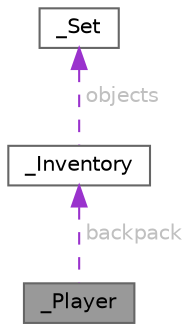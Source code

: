 digraph "_Player"
{
 // LATEX_PDF_SIZE
  bgcolor="transparent";
  edge [fontname=Helvetica,fontsize=10,labelfontname=Helvetica,labelfontsize=10];
  node [fontname=Helvetica,fontsize=10,shape=box,height=0.2,width=0.4];
  Node1 [id="Node000001",label="_Player",height=0.2,width=0.4,color="gray40", fillcolor="grey60", style="filled", fontcolor="black",tooltip="player"];
  Node2 -> Node1 [id="edge1_Node000001_Node000002",dir="back",color="darkorchid3",style="dashed",tooltip=" ",label=" backpack",fontcolor="grey" ];
  Node2 [id="Node000002",label="_Inventory",height=0.2,width=0.4,color="gray40", fillcolor="white", style="filled",URL="$struct__Inventory.html",tooltip=" "];
  Node3 -> Node2 [id="edge2_Node000002_Node000003",dir="back",color="darkorchid3",style="dashed",tooltip=" ",label=" objects",fontcolor="grey" ];
  Node3 [id="Node000003",label="_Set",height=0.2,width=0.4,color="gray40", fillcolor="white", style="filled",URL="$struct__Set.html",tooltip=" "];
}
